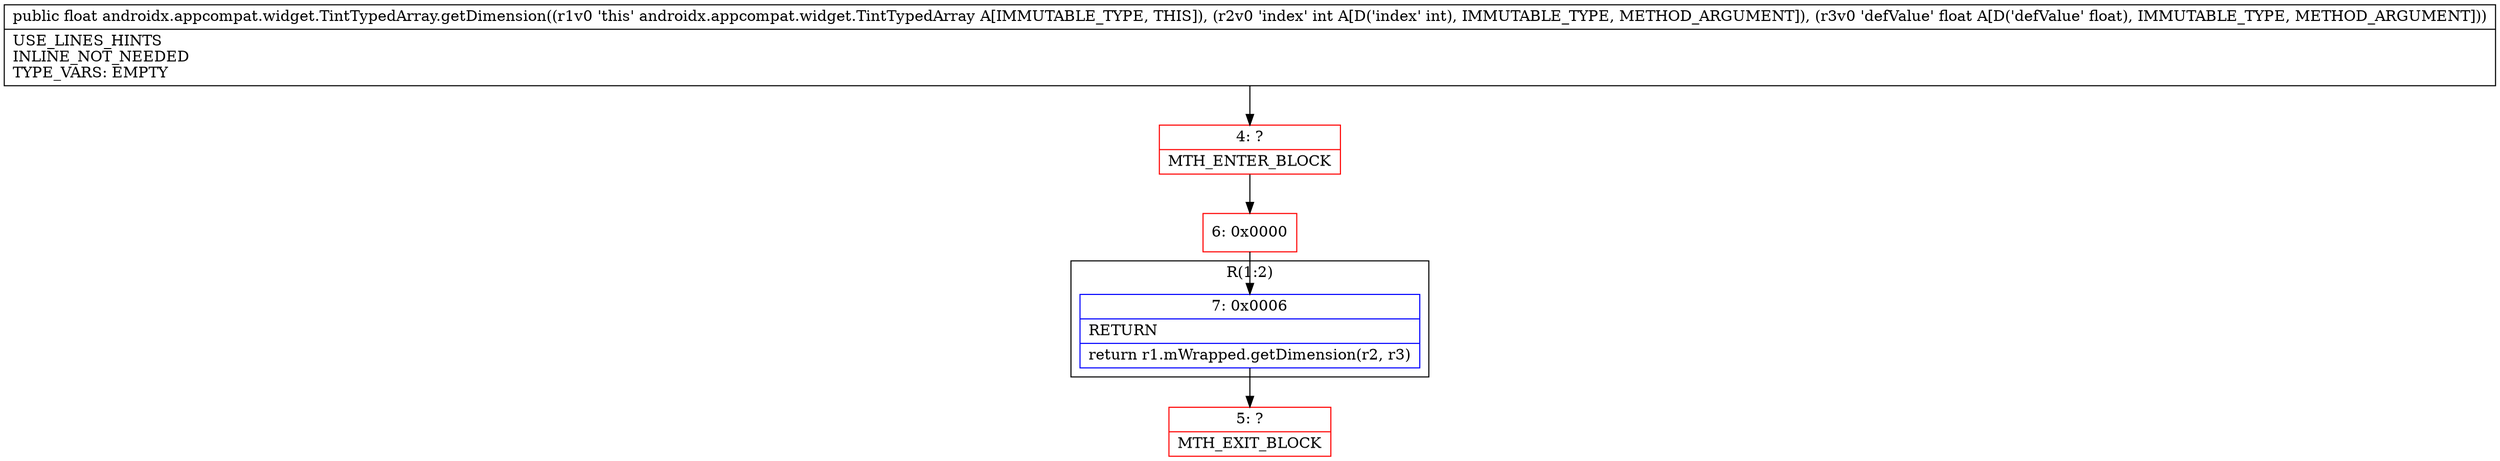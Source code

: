 digraph "CFG forandroidx.appcompat.widget.TintTypedArray.getDimension(IF)F" {
subgraph cluster_Region_1773430140 {
label = "R(1:2)";
node [shape=record,color=blue];
Node_7 [shape=record,label="{7\:\ 0x0006|RETURN\l|return r1.mWrapped.getDimension(r2, r3)\l}"];
}
Node_4 [shape=record,color=red,label="{4\:\ ?|MTH_ENTER_BLOCK\l}"];
Node_6 [shape=record,color=red,label="{6\:\ 0x0000}"];
Node_5 [shape=record,color=red,label="{5\:\ ?|MTH_EXIT_BLOCK\l}"];
MethodNode[shape=record,label="{public float androidx.appcompat.widget.TintTypedArray.getDimension((r1v0 'this' androidx.appcompat.widget.TintTypedArray A[IMMUTABLE_TYPE, THIS]), (r2v0 'index' int A[D('index' int), IMMUTABLE_TYPE, METHOD_ARGUMENT]), (r3v0 'defValue' float A[D('defValue' float), IMMUTABLE_TYPE, METHOD_ARGUMENT]))  | USE_LINES_HINTS\lINLINE_NOT_NEEDED\lTYPE_VARS: EMPTY\l}"];
MethodNode -> Node_4;Node_7 -> Node_5;
Node_4 -> Node_6;
Node_6 -> Node_7;
}

